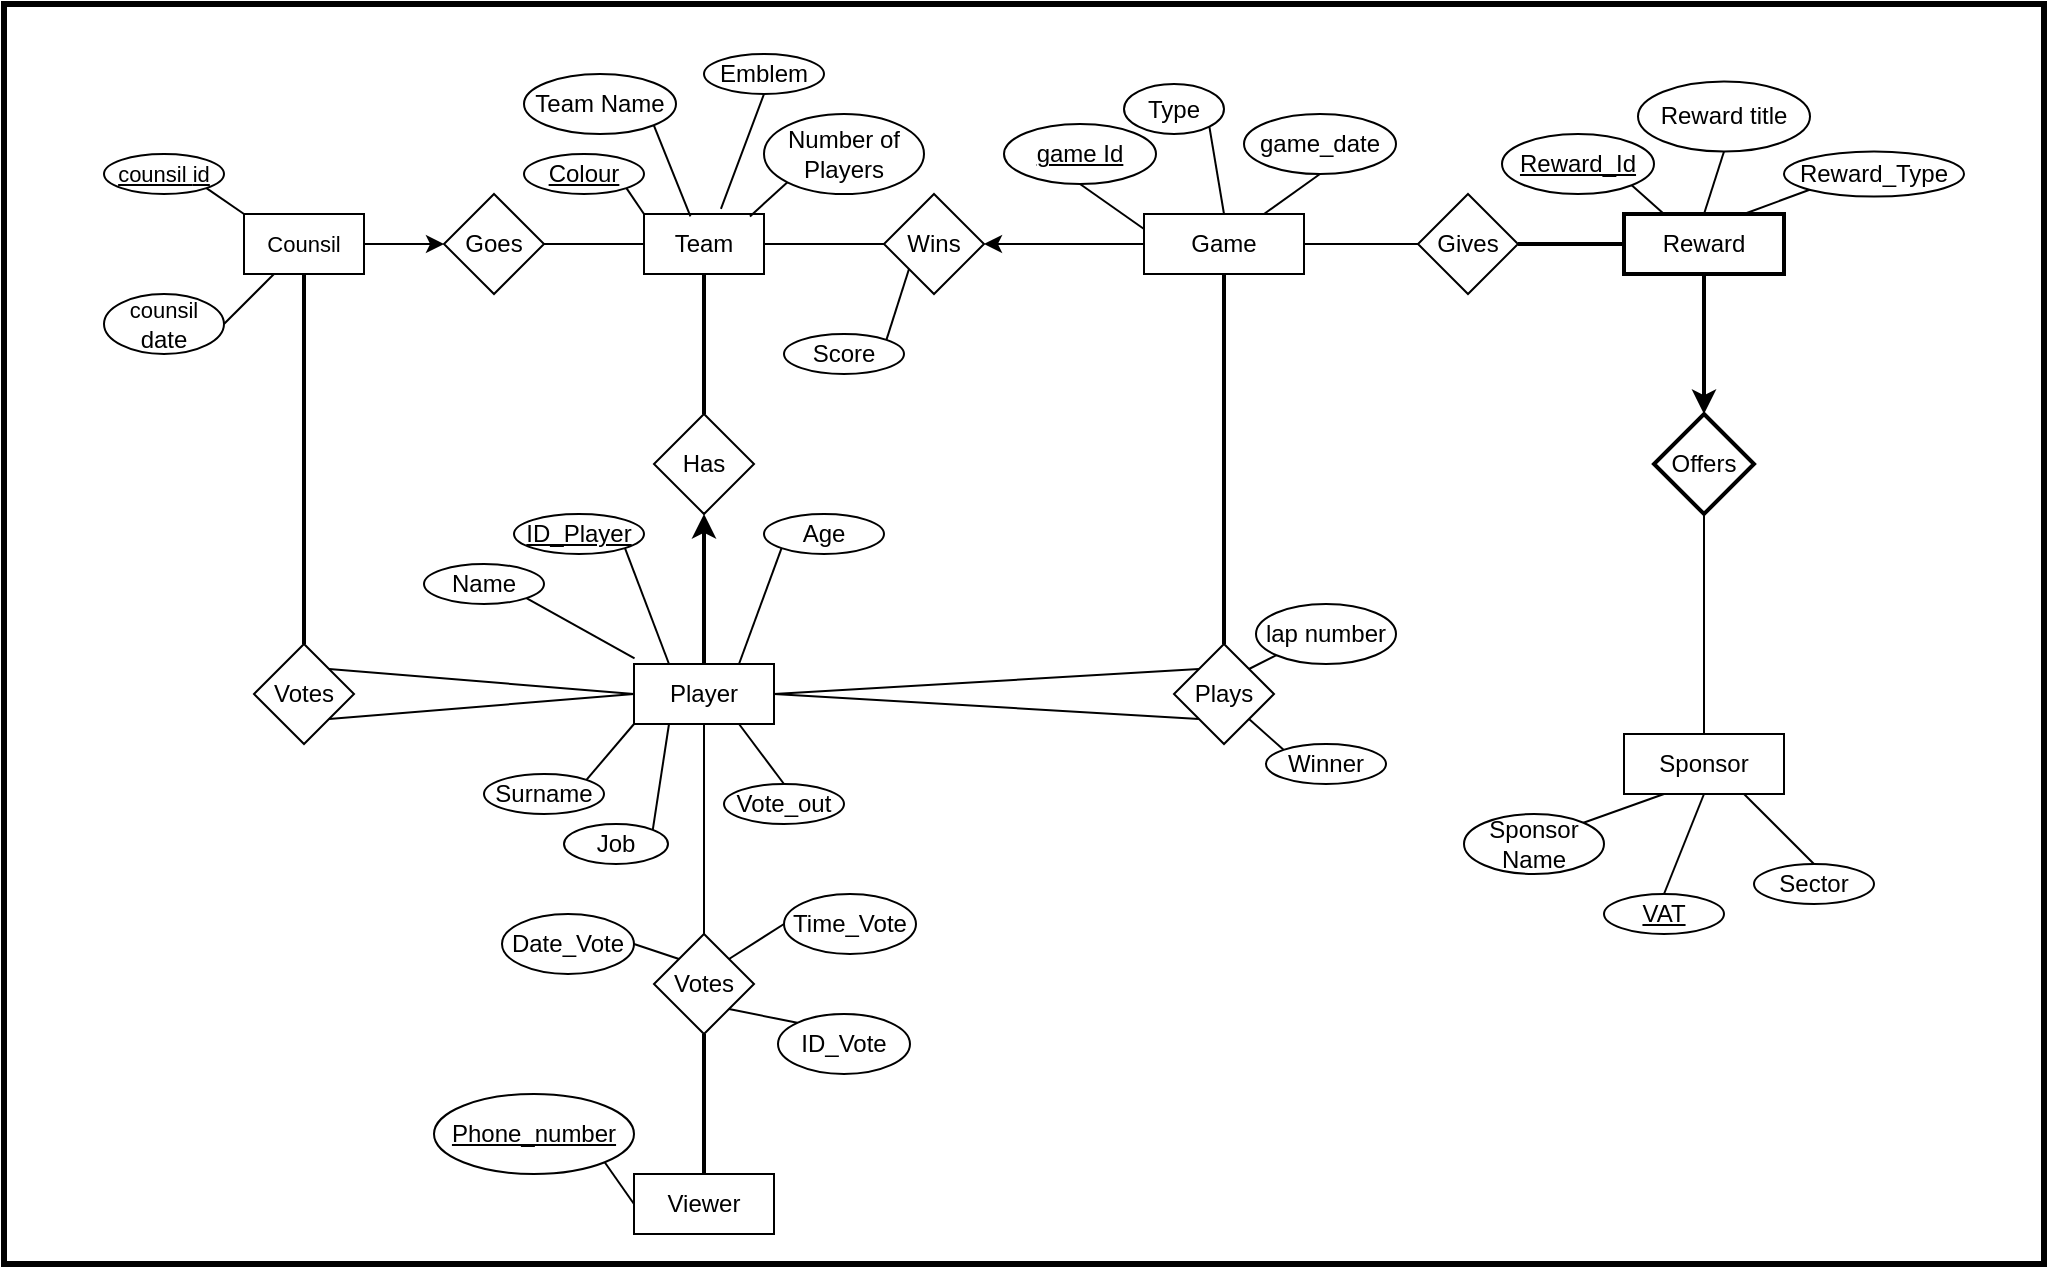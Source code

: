 <mxfile version="26.0.6">
  <diagram name="Page-1" id="NimZ_R5bTSdg0LpFFNY7">
    <mxGraphModel dx="1618" dy="772" grid="1" gridSize="10" guides="1" tooltips="1" connect="1" arrows="1" fold="1" page="1" pageScale="1" pageWidth="827" pageHeight="1169" math="0" shadow="0">
      <root>
        <mxCell id="0" />
        <mxCell id="1" parent="0" />
        <mxCell id="q0aATwDQZf616VQxDngV-97" value="" style="rounded=0;whiteSpace=wrap;html=1;strokeWidth=3;" vertex="1" parent="1">
          <mxGeometry x="120" y="15" width="1020" height="630" as="geometry" />
        </mxCell>
        <mxCell id="q0aATwDQZf616VQxDngV-56" style="edgeStyle=orthogonalEdgeStyle;rounded=0;orthogonalLoop=1;jettySize=auto;html=1;exitX=0.5;exitY=1;exitDx=0;exitDy=0;entryX=0.5;entryY=0;entryDx=0;entryDy=0;endArrow=none;endFill=0;strokeWidth=2;" edge="1" parent="1" source="q0aATwDQZf616VQxDngV-2" target="q0aATwDQZf616VQxDngV-29">
          <mxGeometry relative="1" as="geometry" />
        </mxCell>
        <mxCell id="q0aATwDQZf616VQxDngV-57" style="edgeStyle=orthogonalEdgeStyle;rounded=0;orthogonalLoop=1;jettySize=auto;html=1;exitX=1;exitY=0.5;exitDx=0;exitDy=0;entryX=0;entryY=0.5;entryDx=0;entryDy=0;" edge="1" parent="1" source="q0aATwDQZf616VQxDngV-2" target="q0aATwDQZf616VQxDngV-6">
          <mxGeometry relative="1" as="geometry" />
        </mxCell>
        <mxCell id="q0aATwDQZf616VQxDngV-2" value="&lt;font style=&quot;font-size: 11px;&quot;&gt;Counsil&lt;/font&gt;" style="rounded=0;whiteSpace=wrap;html=1;" vertex="1" parent="1">
          <mxGeometry x="240" y="120" width="60" height="30" as="geometry" />
        </mxCell>
        <mxCell id="q0aATwDQZf616VQxDngV-75" style="rounded=0;orthogonalLoop=1;jettySize=auto;html=1;exitX=1;exitY=1;exitDx=0;exitDy=0;entryX=0;entryY=0;entryDx=0;entryDy=0;endArrow=none;endFill=0;" edge="1" parent="1" source="q0aATwDQZf616VQxDngV-3" target="q0aATwDQZf616VQxDngV-7">
          <mxGeometry relative="1" as="geometry" />
        </mxCell>
        <mxCell id="q0aATwDQZf616VQxDngV-3" value="&lt;u&gt;Colour&lt;/u&gt;" style="ellipse;whiteSpace=wrap;html=1;" vertex="1" parent="1">
          <mxGeometry x="380" y="90" width="60" height="20" as="geometry" />
        </mxCell>
        <mxCell id="q0aATwDQZf616VQxDngV-68" style="rounded=0;orthogonalLoop=1;jettySize=auto;html=1;exitX=1;exitY=0.5;exitDx=0;exitDy=0;entryX=0.25;entryY=1;entryDx=0;entryDy=0;endArrow=none;endFill=0;" edge="1" parent="1" source="q0aATwDQZf616VQxDngV-4" target="q0aATwDQZf616VQxDngV-2">
          <mxGeometry relative="1" as="geometry" />
        </mxCell>
        <mxCell id="q0aATwDQZf616VQxDngV-4" value="&lt;font style=&quot;font-size: 11px;&quot;&gt;counsil &lt;/font&gt;date" style="ellipse;whiteSpace=wrap;html=1;" vertex="1" parent="1">
          <mxGeometry x="170" y="160" width="60" height="30" as="geometry" />
        </mxCell>
        <mxCell id="q0aATwDQZf616VQxDngV-58" style="edgeStyle=orthogonalEdgeStyle;rounded=0;orthogonalLoop=1;jettySize=auto;html=1;exitX=1;exitY=0.5;exitDx=0;exitDy=0;entryX=0;entryY=0.5;entryDx=0;entryDy=0;endArrow=none;endFill=0;" edge="1" parent="1" source="q0aATwDQZf616VQxDngV-6" target="q0aATwDQZf616VQxDngV-7">
          <mxGeometry relative="1" as="geometry" />
        </mxCell>
        <mxCell id="q0aATwDQZf616VQxDngV-6" value="&lt;div&gt;Goes&lt;/div&gt;" style="rhombus;whiteSpace=wrap;html=1;" vertex="1" parent="1">
          <mxGeometry x="340" y="110" width="50" height="50" as="geometry" />
        </mxCell>
        <mxCell id="q0aATwDQZf616VQxDngV-54" style="edgeStyle=orthogonalEdgeStyle;rounded=0;orthogonalLoop=1;jettySize=auto;html=1;exitX=0.5;exitY=1;exitDx=0;exitDy=0;entryX=0.5;entryY=0;entryDx=0;entryDy=0;endArrow=none;endFill=0;strokeWidth=2;" edge="1" parent="1" source="q0aATwDQZf616VQxDngV-7" target="q0aATwDQZf616VQxDngV-27">
          <mxGeometry relative="1" as="geometry">
            <Array as="points">
              <mxPoint x="470" y="190" />
              <mxPoint x="470" y="190" />
            </Array>
          </mxGeometry>
        </mxCell>
        <mxCell id="q0aATwDQZf616VQxDngV-59" style="edgeStyle=orthogonalEdgeStyle;rounded=0;orthogonalLoop=1;jettySize=auto;html=1;exitX=1;exitY=0.5;exitDx=0;exitDy=0;entryX=0;entryY=0.5;entryDx=0;entryDy=0;endArrow=none;endFill=0;" edge="1" parent="1" source="q0aATwDQZf616VQxDngV-7" target="q0aATwDQZf616VQxDngV-13">
          <mxGeometry relative="1" as="geometry" />
        </mxCell>
        <mxCell id="q0aATwDQZf616VQxDngV-7" value="Team" style="rounded=0;whiteSpace=wrap;html=1;" vertex="1" parent="1">
          <mxGeometry x="440" y="120" width="60" height="30" as="geometry" />
        </mxCell>
        <mxCell id="q0aATwDQZf616VQxDngV-8" value="Team Name" style="ellipse;whiteSpace=wrap;html=1;" vertex="1" parent="1">
          <mxGeometry x="380" y="50" width="76" height="30" as="geometry" />
        </mxCell>
        <mxCell id="q0aATwDQZf616VQxDngV-67" style="rounded=0;orthogonalLoop=1;jettySize=auto;html=1;exitX=1;exitY=1;exitDx=0;exitDy=0;entryX=0;entryY=0;entryDx=0;entryDy=0;endArrow=none;endFill=0;" edge="1" parent="1" source="q0aATwDQZf616VQxDngV-9" target="q0aATwDQZf616VQxDngV-2">
          <mxGeometry relative="1" as="geometry" />
        </mxCell>
        <mxCell id="q0aATwDQZf616VQxDngV-9" value="&lt;u&gt;&lt;font style=&quot;font-size: 11px;&quot;&gt;counsil &lt;/font&gt;&lt;font style=&quot;font-size: 11px;&quot;&gt;id&lt;/font&gt;&lt;/u&gt;" style="ellipse;whiteSpace=wrap;html=1;" vertex="1" parent="1">
          <mxGeometry x="170" y="90" width="60" height="20" as="geometry" />
        </mxCell>
        <mxCell id="q0aATwDQZf616VQxDngV-10" value="Emblem" style="ellipse;whiteSpace=wrap;html=1;" vertex="1" parent="1">
          <mxGeometry x="470" y="40" width="60" height="20" as="geometry" />
        </mxCell>
        <mxCell id="q0aATwDQZf616VQxDngV-12" value="Number of Players" style="ellipse;whiteSpace=wrap;html=1;" vertex="1" parent="1">
          <mxGeometry x="500" y="70" width="80" height="40" as="geometry" />
        </mxCell>
        <mxCell id="q0aATwDQZf616VQxDngV-60" style="edgeStyle=orthogonalEdgeStyle;rounded=0;orthogonalLoop=1;jettySize=auto;html=1;exitX=0;exitY=0.5;exitDx=0;exitDy=0;entryX=1;entryY=0.5;entryDx=0;entryDy=0;" edge="1" parent="1" source="q0aATwDQZf616VQxDngV-15" target="q0aATwDQZf616VQxDngV-13">
          <mxGeometry relative="1" as="geometry" />
        </mxCell>
        <mxCell id="q0aATwDQZf616VQxDngV-13" value="Wins" style="rhombus;whiteSpace=wrap;html=1;" vertex="1" parent="1">
          <mxGeometry x="560" y="110" width="50" height="50" as="geometry" />
        </mxCell>
        <mxCell id="q0aATwDQZf616VQxDngV-82" style="rounded=0;orthogonalLoop=1;jettySize=auto;html=1;exitX=1;exitY=0;exitDx=0;exitDy=0;entryX=0;entryY=1;entryDx=0;entryDy=0;endArrow=none;endFill=0;" edge="1" parent="1" source="q0aATwDQZf616VQxDngV-14" target="q0aATwDQZf616VQxDngV-13">
          <mxGeometry relative="1" as="geometry" />
        </mxCell>
        <mxCell id="q0aATwDQZf616VQxDngV-14" value="Score" style="ellipse;whiteSpace=wrap;html=1;" vertex="1" parent="1">
          <mxGeometry x="510" y="180" width="60" height="20" as="geometry" />
        </mxCell>
        <mxCell id="q0aATwDQZf616VQxDngV-62" style="edgeStyle=orthogonalEdgeStyle;rounded=0;orthogonalLoop=1;jettySize=auto;html=1;exitX=1;exitY=0.5;exitDx=0;exitDy=0;entryX=0;entryY=0.5;entryDx=0;entryDy=0;endArrow=none;endFill=0;" edge="1" parent="1" source="q0aATwDQZf616VQxDngV-15" target="q0aATwDQZf616VQxDngV-19">
          <mxGeometry relative="1" as="geometry" />
        </mxCell>
        <mxCell id="q0aATwDQZf616VQxDngV-15" value="Game" style="rounded=0;whiteSpace=wrap;html=1;" vertex="1" parent="1">
          <mxGeometry x="690" y="120" width="80" height="30" as="geometry" />
        </mxCell>
        <mxCell id="q0aATwDQZf616VQxDngV-79" style="rounded=0;orthogonalLoop=1;jettySize=auto;html=1;exitX=0.5;exitY=1;exitDx=0;exitDy=0;entryX=0;entryY=0.25;entryDx=0;entryDy=0;endArrow=none;endFill=0;" edge="1" parent="1" source="q0aATwDQZf616VQxDngV-16" target="q0aATwDQZf616VQxDngV-15">
          <mxGeometry relative="1" as="geometry" />
        </mxCell>
        <mxCell id="q0aATwDQZf616VQxDngV-16" value="&lt;u&gt;game Id&lt;/u&gt;" style="ellipse;whiteSpace=wrap;html=1;" vertex="1" parent="1">
          <mxGeometry x="620" y="75" width="76" height="30" as="geometry" />
        </mxCell>
        <mxCell id="q0aATwDQZf616VQxDngV-80" style="rounded=0;orthogonalLoop=1;jettySize=auto;html=1;exitX=1;exitY=1;exitDx=0;exitDy=0;entryX=0.5;entryY=0;entryDx=0;entryDy=0;endArrow=none;endFill=0;" edge="1" parent="1" source="q0aATwDQZf616VQxDngV-17" target="q0aATwDQZf616VQxDngV-15">
          <mxGeometry relative="1" as="geometry" />
        </mxCell>
        <mxCell id="q0aATwDQZf616VQxDngV-17" value="Type" style="ellipse;whiteSpace=wrap;html=1;" vertex="1" parent="1">
          <mxGeometry x="680" y="55" width="50" height="25" as="geometry" />
        </mxCell>
        <mxCell id="q0aATwDQZf616VQxDngV-81" style="rounded=0;orthogonalLoop=1;jettySize=auto;html=1;exitX=0.5;exitY=1;exitDx=0;exitDy=0;entryX=0.75;entryY=0;entryDx=0;entryDy=0;endArrow=none;endFill=0;" edge="1" parent="1" source="q0aATwDQZf616VQxDngV-18" target="q0aATwDQZf616VQxDngV-15">
          <mxGeometry relative="1" as="geometry" />
        </mxCell>
        <mxCell id="q0aATwDQZf616VQxDngV-18" value="game_date" style="ellipse;whiteSpace=wrap;html=1;" vertex="1" parent="1">
          <mxGeometry x="740" y="70" width="76" height="30" as="geometry" />
        </mxCell>
        <mxCell id="q0aATwDQZf616VQxDngV-63" style="edgeStyle=orthogonalEdgeStyle;rounded=0;orthogonalLoop=1;jettySize=auto;html=1;exitX=1;exitY=0.5;exitDx=0;exitDy=0;entryX=0;entryY=0.5;entryDx=0;entryDy=0;endArrow=none;endFill=0;strokeWidth=2;" edge="1" parent="1" source="q0aATwDQZf616VQxDngV-19" target="q0aATwDQZf616VQxDngV-20">
          <mxGeometry relative="1" as="geometry" />
        </mxCell>
        <mxCell id="q0aATwDQZf616VQxDngV-19" value="Gives" style="rhombus;whiteSpace=wrap;html=1;" vertex="1" parent="1">
          <mxGeometry x="827" y="110" width="50" height="50" as="geometry" />
        </mxCell>
        <mxCell id="q0aATwDQZf616VQxDngV-64" style="edgeStyle=orthogonalEdgeStyle;rounded=0;orthogonalLoop=1;jettySize=auto;html=1;exitX=0.5;exitY=1;exitDx=0;exitDy=0;entryX=0.5;entryY=0;entryDx=0;entryDy=0;strokeWidth=2;" edge="1" parent="1" source="q0aATwDQZf616VQxDngV-20" target="q0aATwDQZf616VQxDngV-21">
          <mxGeometry relative="1" as="geometry" />
        </mxCell>
        <mxCell id="q0aATwDQZf616VQxDngV-20" value="Reward" style="rounded=0;whiteSpace=wrap;html=1;strokeWidth=2;" vertex="1" parent="1">
          <mxGeometry x="930" y="120" width="80" height="30" as="geometry" />
        </mxCell>
        <mxCell id="q0aATwDQZf616VQxDngV-65" style="edgeStyle=orthogonalEdgeStyle;rounded=0;orthogonalLoop=1;jettySize=auto;html=1;exitX=0.5;exitY=1;exitDx=0;exitDy=0;entryX=0.5;entryY=0;entryDx=0;entryDy=0;endArrow=none;endFill=0;" edge="1" parent="1" source="q0aATwDQZf616VQxDngV-21" target="q0aATwDQZf616VQxDngV-23">
          <mxGeometry relative="1" as="geometry" />
        </mxCell>
        <mxCell id="q0aATwDQZf616VQxDngV-21" value="Offers" style="rhombus;whiteSpace=wrap;html=1;strokeWidth=2;" vertex="1" parent="1">
          <mxGeometry x="945" y="220" width="50" height="50" as="geometry" />
        </mxCell>
        <mxCell id="q0aATwDQZf616VQxDngV-23" value="Sponsor" style="rounded=0;whiteSpace=wrap;html=1;" vertex="1" parent="1">
          <mxGeometry x="930" y="380" width="80" height="30" as="geometry" />
        </mxCell>
        <mxCell id="q0aATwDQZf616VQxDngV-85" style="rounded=0;orthogonalLoop=1;jettySize=auto;html=1;exitX=1;exitY=0;exitDx=0;exitDy=0;entryX=0.25;entryY=1;entryDx=0;entryDy=0;endArrow=none;endFill=0;" edge="1" parent="1" source="q0aATwDQZf616VQxDngV-24" target="q0aATwDQZf616VQxDngV-23">
          <mxGeometry relative="1" as="geometry" />
        </mxCell>
        <mxCell id="q0aATwDQZf616VQxDngV-24" value="Sponsor Name" style="ellipse;whiteSpace=wrap;html=1;" vertex="1" parent="1">
          <mxGeometry x="850" y="420" width="70" height="30" as="geometry" />
        </mxCell>
        <mxCell id="q0aATwDQZf616VQxDngV-86" style="rounded=0;orthogonalLoop=1;jettySize=auto;html=1;exitX=0.5;exitY=0;exitDx=0;exitDy=0;entryX=0.5;entryY=1;entryDx=0;entryDy=0;endArrow=none;endFill=0;" edge="1" parent="1" source="q0aATwDQZf616VQxDngV-25" target="q0aATwDQZf616VQxDngV-23">
          <mxGeometry relative="1" as="geometry" />
        </mxCell>
        <mxCell id="q0aATwDQZf616VQxDngV-25" value="&lt;u&gt;VAT&lt;/u&gt;" style="ellipse;whiteSpace=wrap;html=1;" vertex="1" parent="1">
          <mxGeometry x="920" y="460" width="60" height="20" as="geometry" />
        </mxCell>
        <mxCell id="q0aATwDQZf616VQxDngV-87" style="rounded=0;orthogonalLoop=1;jettySize=auto;html=1;exitX=0.5;exitY=0;exitDx=0;exitDy=0;entryX=0.75;entryY=1;entryDx=0;entryDy=0;endArrow=none;endFill=0;" edge="1" parent="1" source="q0aATwDQZf616VQxDngV-26" target="q0aATwDQZf616VQxDngV-23">
          <mxGeometry relative="1" as="geometry" />
        </mxCell>
        <mxCell id="q0aATwDQZf616VQxDngV-26" value="Sector" style="ellipse;whiteSpace=wrap;html=1;" vertex="1" parent="1">
          <mxGeometry x="995" y="445" width="60" height="20" as="geometry" />
        </mxCell>
        <mxCell id="q0aATwDQZf616VQxDngV-53" style="edgeStyle=orthogonalEdgeStyle;rounded=0;orthogonalLoop=1;jettySize=auto;html=1;exitX=0.5;exitY=0;exitDx=0;exitDy=0;entryX=0.5;entryY=1;entryDx=0;entryDy=0;endArrow=classic;endFill=1;strokeWidth=2;" edge="1" parent="1" source="q0aATwDQZf616VQxDngV-28" target="q0aATwDQZf616VQxDngV-27">
          <mxGeometry relative="1" as="geometry" />
        </mxCell>
        <mxCell id="q0aATwDQZf616VQxDngV-27" value="Has" style="rhombus;whiteSpace=wrap;html=1;" vertex="1" parent="1">
          <mxGeometry x="445" y="220" width="50" height="50" as="geometry" />
        </mxCell>
        <mxCell id="q0aATwDQZf616VQxDngV-51" style="edgeStyle=orthogonalEdgeStyle;rounded=0;orthogonalLoop=1;jettySize=auto;html=1;exitX=0.5;exitY=1;exitDx=0;exitDy=0;entryX=0.5;entryY=0;entryDx=0;entryDy=0;endArrow=none;endFill=0;" edge="1" parent="1" source="q0aATwDQZf616VQxDngV-28" target="q0aATwDQZf616VQxDngV-32">
          <mxGeometry relative="1" as="geometry" />
        </mxCell>
        <mxCell id="q0aATwDQZf616VQxDngV-66" style="rounded=0;orthogonalLoop=1;jettySize=auto;html=1;exitX=1;exitY=0.5;exitDx=0;exitDy=0;entryX=0;entryY=0;entryDx=0;entryDy=0;endArrow=none;endFill=0;" edge="1" parent="1" source="q0aATwDQZf616VQxDngV-28" target="q0aATwDQZf616VQxDngV-31">
          <mxGeometry relative="1" as="geometry" />
        </mxCell>
        <mxCell id="q0aATwDQZf616VQxDngV-28" value="&lt;div&gt;Player&lt;/div&gt;" style="rounded=0;whiteSpace=wrap;html=1;" vertex="1" parent="1">
          <mxGeometry x="435" y="345" width="70" height="30" as="geometry" />
        </mxCell>
        <mxCell id="q0aATwDQZf616VQxDngV-55" style="rounded=0;orthogonalLoop=1;jettySize=auto;html=1;exitX=1;exitY=1;exitDx=0;exitDy=0;entryX=0;entryY=0.5;entryDx=0;entryDy=0;endArrow=none;endFill=0;" edge="1" parent="1" source="q0aATwDQZf616VQxDngV-29" target="q0aATwDQZf616VQxDngV-28">
          <mxGeometry relative="1" as="geometry" />
        </mxCell>
        <mxCell id="q0aATwDQZf616VQxDngV-29" value="Votes" style="rhombus;whiteSpace=wrap;html=1;" vertex="1" parent="1">
          <mxGeometry x="245" y="335" width="50" height="50" as="geometry" />
        </mxCell>
        <mxCell id="q0aATwDQZf616VQxDngV-31" value="Plays" style="rhombus;whiteSpace=wrap;html=1;" vertex="1" parent="1">
          <mxGeometry x="705" y="335" width="50" height="50" as="geometry" />
        </mxCell>
        <mxCell id="q0aATwDQZf616VQxDngV-50" style="rounded=0;orthogonalLoop=1;jettySize=auto;html=1;exitX=1;exitY=0;exitDx=0;exitDy=0;entryX=0;entryY=0.5;entryDx=0;entryDy=0;endArrow=none;endFill=0;" edge="1" parent="1" source="q0aATwDQZf616VQxDngV-32" target="q0aATwDQZf616VQxDngV-45">
          <mxGeometry relative="1" as="geometry" />
        </mxCell>
        <mxCell id="q0aATwDQZf616VQxDngV-52" style="edgeStyle=orthogonalEdgeStyle;rounded=0;orthogonalLoop=1;jettySize=auto;html=1;exitX=0.5;exitY=1;exitDx=0;exitDy=0;entryX=0.5;entryY=0;entryDx=0;entryDy=0;endArrow=none;endFill=0;strokeWidth=2;" edge="1" parent="1" source="q0aATwDQZf616VQxDngV-32" target="q0aATwDQZf616VQxDngV-34">
          <mxGeometry relative="1" as="geometry" />
        </mxCell>
        <mxCell id="q0aATwDQZf616VQxDngV-32" value="Votes" style="rhombus;whiteSpace=wrap;html=1;" vertex="1" parent="1">
          <mxGeometry x="445" y="480" width="50" height="50" as="geometry" />
        </mxCell>
        <mxCell id="q0aATwDQZf616VQxDngV-34" value="Viewer" style="rounded=0;whiteSpace=wrap;html=1;" vertex="1" parent="1">
          <mxGeometry x="435" y="600" width="70" height="30" as="geometry" />
        </mxCell>
        <mxCell id="q0aATwDQZf616VQxDngV-83" style="rounded=0;orthogonalLoop=1;jettySize=auto;html=1;exitX=0;exitY=1;exitDx=0;exitDy=0;entryX=1;entryY=0;entryDx=0;entryDy=0;endArrow=none;endFill=0;" edge="1" parent="1" source="q0aATwDQZf616VQxDngV-35" target="q0aATwDQZf616VQxDngV-31">
          <mxGeometry relative="1" as="geometry" />
        </mxCell>
        <mxCell id="q0aATwDQZf616VQxDngV-35" value="lap number" style="ellipse;whiteSpace=wrap;html=1;" vertex="1" parent="1">
          <mxGeometry x="746" y="315" width="70" height="30" as="geometry" />
        </mxCell>
        <mxCell id="q0aATwDQZf616VQxDngV-84" style="rounded=0;orthogonalLoop=1;jettySize=auto;html=1;exitX=0;exitY=0;exitDx=0;exitDy=0;entryX=1;entryY=1;entryDx=0;entryDy=0;endArrow=none;endFill=0;" edge="1" parent="1" source="q0aATwDQZf616VQxDngV-36" target="q0aATwDQZf616VQxDngV-31">
          <mxGeometry relative="1" as="geometry" />
        </mxCell>
        <mxCell id="q0aATwDQZf616VQxDngV-36" value="Winner" style="ellipse;whiteSpace=wrap;html=1;" vertex="1" parent="1">
          <mxGeometry x="751" y="385" width="60" height="20" as="geometry" />
        </mxCell>
        <mxCell id="q0aATwDQZf616VQxDngV-69" style="rounded=0;orthogonalLoop=1;jettySize=auto;html=1;exitX=1;exitY=1;exitDx=0;exitDy=0;entryX=0.25;entryY=0;entryDx=0;entryDy=0;endArrow=none;endFill=0;" edge="1" parent="1" source="q0aATwDQZf616VQxDngV-37" target="q0aATwDQZf616VQxDngV-28">
          <mxGeometry relative="1" as="geometry" />
        </mxCell>
        <mxCell id="q0aATwDQZf616VQxDngV-37" value="&lt;u&gt;ID_Player&lt;/u&gt;" style="ellipse;whiteSpace=wrap;html=1;" vertex="1" parent="1">
          <mxGeometry x="375" y="270" width="65" height="20" as="geometry" />
        </mxCell>
        <mxCell id="q0aATwDQZf616VQxDngV-70" style="rounded=0;orthogonalLoop=1;jettySize=auto;html=1;exitX=0;exitY=1;exitDx=0;exitDy=0;entryX=0.75;entryY=0;entryDx=0;entryDy=0;endArrow=none;endFill=0;" edge="1" parent="1" source="q0aATwDQZf616VQxDngV-38" target="q0aATwDQZf616VQxDngV-28">
          <mxGeometry relative="1" as="geometry" />
        </mxCell>
        <mxCell id="q0aATwDQZf616VQxDngV-38" value="Age" style="ellipse;whiteSpace=wrap;html=1;" vertex="1" parent="1">
          <mxGeometry x="500" y="270" width="60" height="20" as="geometry" />
        </mxCell>
        <mxCell id="q0aATwDQZf616VQxDngV-71" style="rounded=0;orthogonalLoop=1;jettySize=auto;html=1;exitX=1;exitY=1;exitDx=0;exitDy=0;entryX=0.004;entryY=-0.094;entryDx=0;entryDy=0;endArrow=none;endFill=0;entryPerimeter=0;" edge="1" parent="1" source="q0aATwDQZf616VQxDngV-39" target="q0aATwDQZf616VQxDngV-28">
          <mxGeometry relative="1" as="geometry" />
        </mxCell>
        <mxCell id="q0aATwDQZf616VQxDngV-39" value="&lt;div&gt;Name&lt;/div&gt;" style="ellipse;whiteSpace=wrap;html=1;" vertex="1" parent="1">
          <mxGeometry x="330" y="295" width="60" height="20" as="geometry" />
        </mxCell>
        <mxCell id="q0aATwDQZf616VQxDngV-72" style="rounded=0;orthogonalLoop=1;jettySize=auto;html=1;exitX=1;exitY=0;exitDx=0;exitDy=0;entryX=0;entryY=1;entryDx=0;entryDy=0;endArrow=none;endFill=0;" edge="1" parent="1" source="q0aATwDQZf616VQxDngV-40" target="q0aATwDQZf616VQxDngV-28">
          <mxGeometry relative="1" as="geometry" />
        </mxCell>
        <mxCell id="q0aATwDQZf616VQxDngV-40" value="Surname" style="ellipse;whiteSpace=wrap;html=1;" vertex="1" parent="1">
          <mxGeometry x="360" y="400" width="60" height="20" as="geometry" />
        </mxCell>
        <mxCell id="q0aATwDQZf616VQxDngV-73" style="rounded=0;orthogonalLoop=1;jettySize=auto;html=1;exitX=1;exitY=0;exitDx=0;exitDy=0;entryX=0.25;entryY=1;entryDx=0;entryDy=0;endArrow=none;endFill=0;" edge="1" parent="1" source="q0aATwDQZf616VQxDngV-41" target="q0aATwDQZf616VQxDngV-28">
          <mxGeometry relative="1" as="geometry" />
        </mxCell>
        <mxCell id="q0aATwDQZf616VQxDngV-41" value="Job" style="ellipse;whiteSpace=wrap;html=1;" vertex="1" parent="1">
          <mxGeometry x="400" y="425" width="52" height="20" as="geometry" />
        </mxCell>
        <mxCell id="q0aATwDQZf616VQxDngV-74" style="rounded=0;orthogonalLoop=1;jettySize=auto;html=1;exitX=0.5;exitY=0;exitDx=0;exitDy=0;entryX=0.75;entryY=1;entryDx=0;entryDy=0;endArrow=none;endFill=0;" edge="1" parent="1" source="q0aATwDQZf616VQxDngV-42" target="q0aATwDQZf616VQxDngV-28">
          <mxGeometry relative="1" as="geometry" />
        </mxCell>
        <mxCell id="q0aATwDQZf616VQxDngV-42" value="Vote_out" style="ellipse;whiteSpace=wrap;html=1;" vertex="1" parent="1">
          <mxGeometry x="480" y="405" width="60" height="20" as="geometry" />
        </mxCell>
        <mxCell id="q0aATwDQZf616VQxDngV-47" style="rounded=0;orthogonalLoop=1;jettySize=auto;html=1;exitX=1;exitY=1;exitDx=0;exitDy=0;entryX=0;entryY=0.5;entryDx=0;entryDy=0;endArrow=none;endFill=0;" edge="1" parent="1" source="q0aATwDQZf616VQxDngV-43" target="q0aATwDQZf616VQxDngV-34">
          <mxGeometry relative="1" as="geometry" />
        </mxCell>
        <mxCell id="q0aATwDQZf616VQxDngV-43" value="&lt;u&gt;Phone_number&lt;/u&gt;" style="ellipse;whiteSpace=wrap;html=1;" vertex="1" parent="1">
          <mxGeometry x="335" y="560" width="100" height="40" as="geometry" />
        </mxCell>
        <mxCell id="q0aATwDQZf616VQxDngV-44" value="Date_Vote" style="ellipse;whiteSpace=wrap;html=1;" vertex="1" parent="1">
          <mxGeometry x="369" y="470" width="66" height="30" as="geometry" />
        </mxCell>
        <mxCell id="q0aATwDQZf616VQxDngV-45" value="Time_Vote" style="ellipse;whiteSpace=wrap;html=1;" vertex="1" parent="1">
          <mxGeometry x="510" y="460" width="66" height="30" as="geometry" />
        </mxCell>
        <mxCell id="q0aATwDQZf616VQxDngV-46" value="ID_Vote" style="ellipse;whiteSpace=wrap;html=1;" vertex="1" parent="1">
          <mxGeometry x="507" y="520" width="66" height="30" as="geometry" />
        </mxCell>
        <mxCell id="q0aATwDQZf616VQxDngV-48" style="rounded=0;orthogonalLoop=1;jettySize=auto;html=1;exitX=1;exitY=1;exitDx=0;exitDy=0;entryX=0;entryY=0;entryDx=0;entryDy=0;endArrow=none;endFill=0;" edge="1" parent="1" source="q0aATwDQZf616VQxDngV-32" target="q0aATwDQZf616VQxDngV-46">
          <mxGeometry relative="1" as="geometry">
            <mxPoint x="490" y="659" as="sourcePoint" />
            <mxPoint x="528.0" y="620" as="targetPoint" />
          </mxGeometry>
        </mxCell>
        <mxCell id="q0aATwDQZf616VQxDngV-49" style="rounded=0;orthogonalLoop=1;jettySize=auto;html=1;exitX=1;exitY=0.5;exitDx=0;exitDy=0;entryX=0;entryY=0;entryDx=0;entryDy=0;endArrow=none;endFill=0;" edge="1" parent="1" source="q0aATwDQZf616VQxDngV-44" target="q0aATwDQZf616VQxDngV-32">
          <mxGeometry relative="1" as="geometry">
            <mxPoint x="406" y="585" as="sourcePoint" />
            <mxPoint x="456" y="606" as="targetPoint" />
          </mxGeometry>
        </mxCell>
        <mxCell id="q0aATwDQZf616VQxDngV-61" style="edgeStyle=orthogonalEdgeStyle;rounded=0;orthogonalLoop=1;jettySize=auto;html=1;exitX=0.5;exitY=1;exitDx=0;exitDy=0;strokeWidth=2;endArrow=none;endFill=0;entryX=0.5;entryY=0;entryDx=0;entryDy=0;" edge="1" parent="1" source="q0aATwDQZf616VQxDngV-15" target="q0aATwDQZf616VQxDngV-31">
          <mxGeometry relative="1" as="geometry">
            <mxPoint x="720" y="330" as="targetPoint" />
          </mxGeometry>
        </mxCell>
        <mxCell id="q0aATwDQZf616VQxDngV-76" style="rounded=0;orthogonalLoop=1;jettySize=auto;html=1;exitX=1;exitY=1;exitDx=0;exitDy=0;entryX=0.387;entryY=0.041;entryDx=0;entryDy=0;entryPerimeter=0;endArrow=none;endFill=0;" edge="1" parent="1" source="q0aATwDQZf616VQxDngV-8" target="q0aATwDQZf616VQxDngV-7">
          <mxGeometry relative="1" as="geometry" />
        </mxCell>
        <mxCell id="q0aATwDQZf616VQxDngV-77" style="rounded=0;orthogonalLoop=1;jettySize=auto;html=1;exitX=0.5;exitY=1;exitDx=0;exitDy=0;entryX=0.641;entryY=-0.086;entryDx=0;entryDy=0;entryPerimeter=0;endArrow=none;endFill=0;" edge="1" parent="1" source="q0aATwDQZf616VQxDngV-10" target="q0aATwDQZf616VQxDngV-7">
          <mxGeometry relative="1" as="geometry" />
        </mxCell>
        <mxCell id="q0aATwDQZf616VQxDngV-78" style="rounded=0;orthogonalLoop=1;jettySize=auto;html=1;exitX=0;exitY=1;exitDx=0;exitDy=0;entryX=0.883;entryY=0.041;entryDx=0;entryDy=0;entryPerimeter=0;endArrow=none;endFill=0;" edge="1" parent="1" source="q0aATwDQZf616VQxDngV-12" target="q0aATwDQZf616VQxDngV-7">
          <mxGeometry relative="1" as="geometry" />
        </mxCell>
        <mxCell id="q0aATwDQZf616VQxDngV-91" style="rounded=0;orthogonalLoop=1;jettySize=auto;html=1;exitX=1;exitY=1;exitDx=0;exitDy=0;entryX=0.25;entryY=0;entryDx=0;entryDy=0;endArrow=none;endFill=0;" edge="1" parent="1" source="q0aATwDQZf616VQxDngV-88" target="q0aATwDQZf616VQxDngV-20">
          <mxGeometry relative="1" as="geometry" />
        </mxCell>
        <mxCell id="q0aATwDQZf616VQxDngV-88" value="&lt;u&gt;Reward_Id&lt;/u&gt;" style="ellipse;whiteSpace=wrap;html=1;" vertex="1" parent="1">
          <mxGeometry x="869" y="80" width="76" height="30" as="geometry" />
        </mxCell>
        <mxCell id="q0aATwDQZf616VQxDngV-92" style="rounded=0;orthogonalLoop=1;jettySize=auto;html=1;exitX=0.5;exitY=1;exitDx=0;exitDy=0;entryX=0.5;entryY=0;entryDx=0;entryDy=0;endArrow=none;endFill=0;" edge="1" parent="1" source="q0aATwDQZf616VQxDngV-89" target="q0aATwDQZf616VQxDngV-20">
          <mxGeometry relative="1" as="geometry" />
        </mxCell>
        <mxCell id="q0aATwDQZf616VQxDngV-89" value="Reward title" style="ellipse;whiteSpace=wrap;html=1;" vertex="1" parent="1">
          <mxGeometry x="937" y="53.75" width="86" height="35" as="geometry" />
        </mxCell>
        <mxCell id="q0aATwDQZf616VQxDngV-93" style="rounded=0;orthogonalLoop=1;jettySize=auto;html=1;exitX=0;exitY=1;exitDx=0;exitDy=0;entryX=0.75;entryY=0;entryDx=0;entryDy=0;endArrow=none;endFill=0;" edge="1" parent="1" source="q0aATwDQZf616VQxDngV-90" target="q0aATwDQZf616VQxDngV-20">
          <mxGeometry relative="1" as="geometry" />
        </mxCell>
        <mxCell id="q0aATwDQZf616VQxDngV-90" value="Reward_Type" style="ellipse;whiteSpace=wrap;html=1;" vertex="1" parent="1">
          <mxGeometry x="1010" y="88.75" width="90" height="22.5" as="geometry" />
        </mxCell>
        <mxCell id="q0aATwDQZf616VQxDngV-94" style="rounded=0;orthogonalLoop=1;jettySize=auto;html=1;exitX=1;exitY=0.5;exitDx=0;exitDy=0;entryX=0;entryY=1;entryDx=0;entryDy=0;endArrow=none;endFill=0;" edge="1" parent="1" source="q0aATwDQZf616VQxDngV-28" target="q0aATwDQZf616VQxDngV-31">
          <mxGeometry relative="1" as="geometry">
            <mxPoint x="515" y="370" as="sourcePoint" />
            <mxPoint x="728" y="358" as="targetPoint" />
          </mxGeometry>
        </mxCell>
        <mxCell id="q0aATwDQZf616VQxDngV-95" style="rounded=0;orthogonalLoop=1;jettySize=auto;html=1;exitX=1;exitY=0;exitDx=0;exitDy=0;endArrow=none;endFill=0;entryX=0;entryY=0.5;entryDx=0;entryDy=0;" edge="1" parent="1" source="q0aATwDQZf616VQxDngV-29" target="q0aATwDQZf616VQxDngV-28">
          <mxGeometry relative="1" as="geometry">
            <mxPoint x="283" y="385" as="sourcePoint" />
            <mxPoint x="430" y="360" as="targetPoint" />
          </mxGeometry>
        </mxCell>
      </root>
    </mxGraphModel>
  </diagram>
</mxfile>
